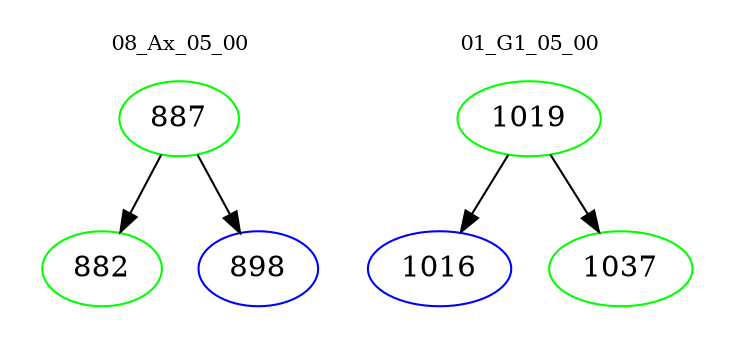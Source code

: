 digraph{
subgraph cluster_0 {
color = white
label = "08_Ax_05_00";
fontsize=10;
T0_887 [label="887", color="green"]
T0_887 -> T0_882 [color="black"]
T0_882 [label="882", color="green"]
T0_887 -> T0_898 [color="black"]
T0_898 [label="898", color="blue"]
}
subgraph cluster_1 {
color = white
label = "01_G1_05_00";
fontsize=10;
T1_1019 [label="1019", color="green"]
T1_1019 -> T1_1016 [color="black"]
T1_1016 [label="1016", color="blue"]
T1_1019 -> T1_1037 [color="black"]
T1_1037 [label="1037", color="green"]
}
}
